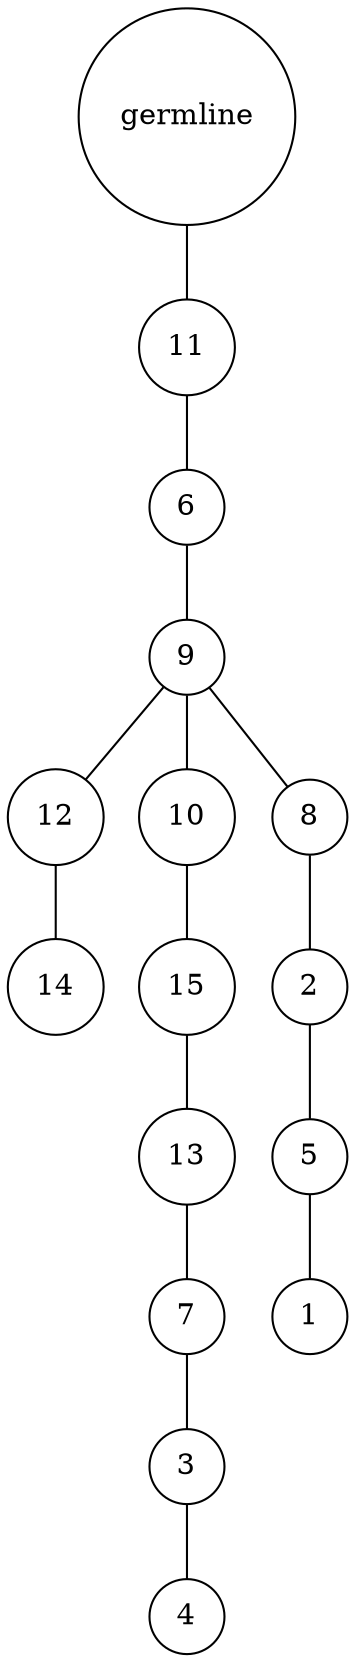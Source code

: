 graph {
	rankdir=UD;
	splines=line;
	node [shape=circle]
	"0x7fc418b37ee0" [label="germline"];
	"0x7fc418b37f10" [label="11"];
	"0x7fc418b37ee0" -- "0x7fc418b37f10" ;
	"0x7fc418b37f40" [label="6"];
	"0x7fc418b37f10" -- "0x7fc418b37f40" ;
	"0x7fc418b37f70" [label="9"];
	"0x7fc418b37f40" -- "0x7fc418b37f70" ;
	"0x7fc418b37fa0" [label="12"];
	"0x7fc418b37f70" -- "0x7fc418b37fa0" ;
	"0x7fc418b37fd0" [label="14"];
	"0x7fc418b37fa0" -- "0x7fc418b37fd0" ;
	"0x7fc443745040" [label="10"];
	"0x7fc418b37f70" -- "0x7fc443745040" ;
	"0x7fc443745070" [label="15"];
	"0x7fc443745040" -- "0x7fc443745070" ;
	"0x7fc4437450a0" [label="13"];
	"0x7fc443745070" -- "0x7fc4437450a0" ;
	"0x7fc4437450d0" [label="7"];
	"0x7fc4437450a0" -- "0x7fc4437450d0" ;
	"0x7fc443745100" [label="3"];
	"0x7fc4437450d0" -- "0x7fc443745100" ;
	"0x7fc443745130" [label="4"];
	"0x7fc443745100" -- "0x7fc443745130" ;
	"0x7fc443745160" [label="8"];
	"0x7fc418b37f70" -- "0x7fc443745160" ;
	"0x7fc443745190" [label="2"];
	"0x7fc443745160" -- "0x7fc443745190" ;
	"0x7fc4437451c0" [label="5"];
	"0x7fc443745190" -- "0x7fc4437451c0" ;
	"0x7fc4437451f0" [label="1"];
	"0x7fc4437451c0" -- "0x7fc4437451f0" ;
}
